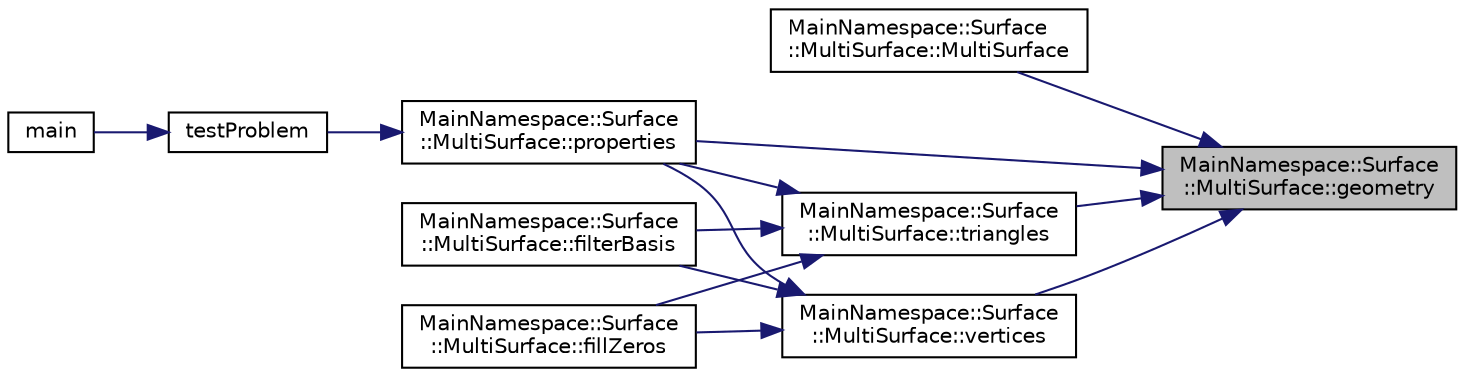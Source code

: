 digraph "MainNamespace::Surface::MultiSurface::geometry"
{
 // INTERACTIVE_SVG=YES
 // LATEX_PDF_SIZE
  edge [fontname="Helvetica",fontsize="10",labelfontname="Helvetica",labelfontsize="10"];
  node [fontname="Helvetica",fontsize="10",shape=record];
  rankdir="RL";
  Node1 [label="MainNamespace::Surface\l::MultiSurface::geometry",height=0.2,width=0.4,color="black", fillcolor="grey75", style="filled", fontcolor="black",tooltip=" "];
  Node1 -> Node2 [dir="back",color="midnightblue",fontsize="10",style="solid",fontname="Helvetica"];
  Node2 [label="MainNamespace::Surface\l::MultiSurface::MultiSurface",height=0.2,width=0.4,color="black", fillcolor="white", style="filled",URL="$class_main_namespace_1_1_surface_1_1_multi_surface.html#a3f8d56c9aa2c53fdbb578f534bd523e5",tooltip="Contructor. Parse a mesh file in gmsh format and build the global mesh."];
  Node1 -> Node3 [dir="back",color="midnightblue",fontsize="10",style="solid",fontname="Helvetica"];
  Node3 [label="MainNamespace::Surface\l::MultiSurface::properties",height=0.2,width=0.4,color="black", fillcolor="white", style="filled",URL="$class_main_namespace_1_1_surface_1_1_multi_surface.html#a0e9e2ea8cfd79249b03f920f1aca732c",tooltip="Print surface properties."];
  Node3 -> Node4 [dir="back",color="midnightblue",fontsize="10",style="solid",fontname="Helvetica"];
  Node4 [label="testProblem",height=0.2,width=0.4,color="black", fillcolor="white", style="filled",URL="$main_8cpp.html#a5d68713f22d1b3e2495b15d107ea7d21",tooltip=" "];
  Node4 -> Node5 [dir="back",color="midnightblue",fontsize="10",style="solid",fontname="Helvetica"];
  Node5 [label="main",height=0.2,width=0.4,color="black", fillcolor="white", style="filled",URL="$main_8cpp.html#a3c04138a5bfe5d72780bb7e82a18e627",tooltip=" "];
  Node1 -> Node6 [dir="back",color="midnightblue",fontsize="10",style="solid",fontname="Helvetica"];
  Node6 [label="MainNamespace::Surface\l::MultiSurface::triangles",height=0.2,width=0.4,color="black", fillcolor="white", style="filled",URL="$class_main_namespace_1_1_surface_1_1_multi_surface.html#a4057eaa562637a1f3a39b693718d7bb3",tooltip="Getter."];
  Node6 -> Node7 [dir="back",color="midnightblue",fontsize="10",style="solid",fontname="Helvetica"];
  Node7 [label="MainNamespace::Surface\l::MultiSurface::fillZeros",height=0.2,width=0.4,color="black", fillcolor="white", style="filled",URL="$class_main_namespace_1_1_surface_1_1_multi_surface.html#a18e9ad0a8db9f1d27b1e13b3f9bd243b",tooltip=" "];
  Node6 -> Node8 [dir="back",color="midnightblue",fontsize="10",style="solid",fontname="Helvetica"];
  Node8 [label="MainNamespace::Surface\l::MultiSurface::filterBasis",height=0.2,width=0.4,color="black", fillcolor="white", style="filled",URL="$class_main_namespace_1_1_surface_1_1_multi_surface.html#ae3eff63ac7eb44665df48568f0b8c12d",tooltip=" "];
  Node6 -> Node3 [dir="back",color="midnightblue",fontsize="10",style="solid",fontname="Helvetica"];
  Node1 -> Node9 [dir="back",color="midnightblue",fontsize="10",style="solid",fontname="Helvetica"];
  Node9 [label="MainNamespace::Surface\l::MultiSurface::vertices",height=0.2,width=0.4,color="black", fillcolor="white", style="filled",URL="$class_main_namespace_1_1_surface_1_1_multi_surface.html#ad03ff836a2ae7f060ef1aeaa3f2afb64",tooltip="Getter."];
  Node9 -> Node7 [dir="back",color="midnightblue",fontsize="10",style="solid",fontname="Helvetica"];
  Node9 -> Node8 [dir="back",color="midnightblue",fontsize="10",style="solid",fontname="Helvetica"];
  Node9 -> Node3 [dir="back",color="midnightblue",fontsize="10",style="solid",fontname="Helvetica"];
}
